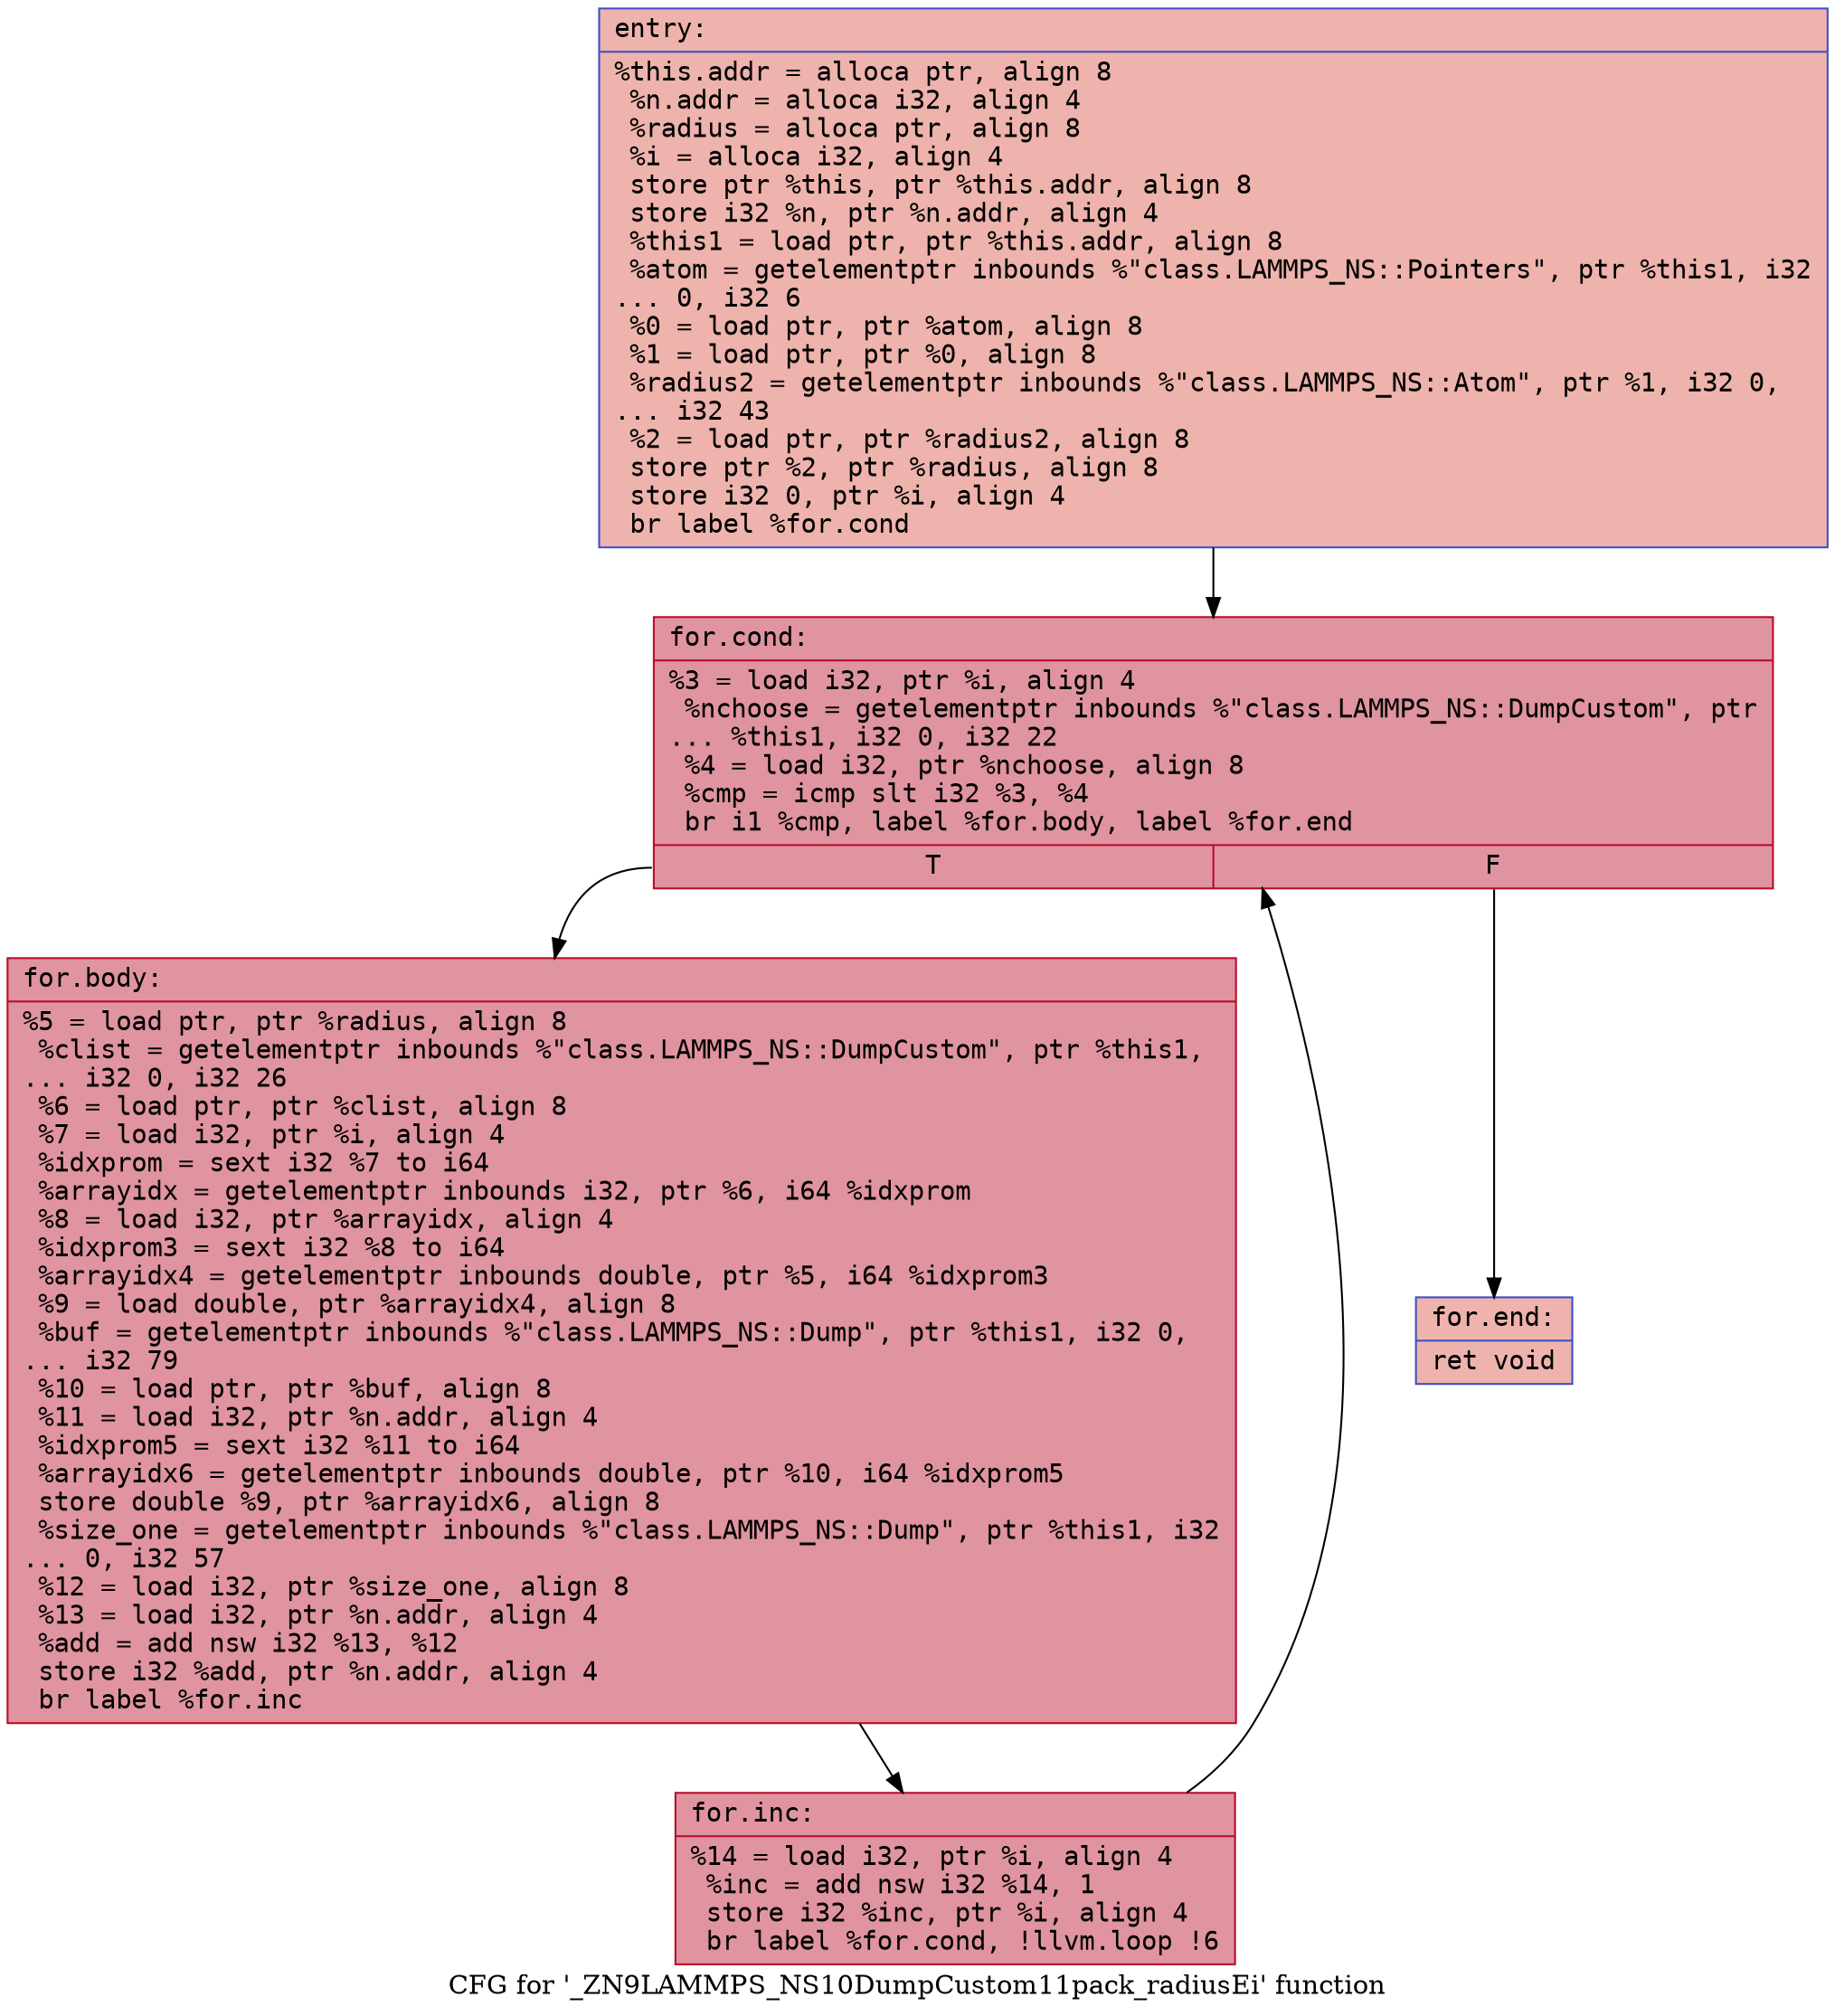 digraph "CFG for '_ZN9LAMMPS_NS10DumpCustom11pack_radiusEi' function" {
	label="CFG for '_ZN9LAMMPS_NS10DumpCustom11pack_radiusEi' function";

	Node0x55d03a8d9f50 [shape=record,color="#3d50c3ff", style=filled, fillcolor="#d6524470" fontname="Courier",label="{entry:\l|  %this.addr = alloca ptr, align 8\l  %n.addr = alloca i32, align 4\l  %radius = alloca ptr, align 8\l  %i = alloca i32, align 4\l  store ptr %this, ptr %this.addr, align 8\l  store i32 %n, ptr %n.addr, align 4\l  %this1 = load ptr, ptr %this.addr, align 8\l  %atom = getelementptr inbounds %\"class.LAMMPS_NS::Pointers\", ptr %this1, i32\l... 0, i32 6\l  %0 = load ptr, ptr %atom, align 8\l  %1 = load ptr, ptr %0, align 8\l  %radius2 = getelementptr inbounds %\"class.LAMMPS_NS::Atom\", ptr %1, i32 0,\l... i32 43\l  %2 = load ptr, ptr %radius2, align 8\l  store ptr %2, ptr %radius, align 8\l  store i32 0, ptr %i, align 4\l  br label %for.cond\l}"];
	Node0x55d03a8d9f50 -> Node0x55d03a8da7f0[tooltip="entry -> for.cond\nProbability 100.00%" ];
	Node0x55d03a8da7f0 [shape=record,color="#b70d28ff", style=filled, fillcolor="#b70d2870" fontname="Courier",label="{for.cond:\l|  %3 = load i32, ptr %i, align 4\l  %nchoose = getelementptr inbounds %\"class.LAMMPS_NS::DumpCustom\", ptr\l... %this1, i32 0, i32 22\l  %4 = load i32, ptr %nchoose, align 8\l  %cmp = icmp slt i32 %3, %4\l  br i1 %cmp, label %for.body, label %for.end\l|{<s0>T|<s1>F}}"];
	Node0x55d03a8da7f0:s0 -> Node0x55d03a8d9e30[tooltip="for.cond -> for.body\nProbability 96.88%" ];
	Node0x55d03a8da7f0:s1 -> Node0x55d03a8d9eb0[tooltip="for.cond -> for.end\nProbability 3.12%" ];
	Node0x55d03a8d9e30 [shape=record,color="#b70d28ff", style=filled, fillcolor="#b70d2870" fontname="Courier",label="{for.body:\l|  %5 = load ptr, ptr %radius, align 8\l  %clist = getelementptr inbounds %\"class.LAMMPS_NS::DumpCustom\", ptr %this1,\l... i32 0, i32 26\l  %6 = load ptr, ptr %clist, align 8\l  %7 = load i32, ptr %i, align 4\l  %idxprom = sext i32 %7 to i64\l  %arrayidx = getelementptr inbounds i32, ptr %6, i64 %idxprom\l  %8 = load i32, ptr %arrayidx, align 4\l  %idxprom3 = sext i32 %8 to i64\l  %arrayidx4 = getelementptr inbounds double, ptr %5, i64 %idxprom3\l  %9 = load double, ptr %arrayidx4, align 8\l  %buf = getelementptr inbounds %\"class.LAMMPS_NS::Dump\", ptr %this1, i32 0,\l... i32 79\l  %10 = load ptr, ptr %buf, align 8\l  %11 = load i32, ptr %n.addr, align 4\l  %idxprom5 = sext i32 %11 to i64\l  %arrayidx6 = getelementptr inbounds double, ptr %10, i64 %idxprom5\l  store double %9, ptr %arrayidx6, align 8\l  %size_one = getelementptr inbounds %\"class.LAMMPS_NS::Dump\", ptr %this1, i32\l... 0, i32 57\l  %12 = load i32, ptr %size_one, align 8\l  %13 = load i32, ptr %n.addr, align 4\l  %add = add nsw i32 %13, %12\l  store i32 %add, ptr %n.addr, align 4\l  br label %for.inc\l}"];
	Node0x55d03a8d9e30 -> Node0x55d03a8dac10[tooltip="for.body -> for.inc\nProbability 100.00%" ];
	Node0x55d03a8dac10 [shape=record,color="#b70d28ff", style=filled, fillcolor="#b70d2870" fontname="Courier",label="{for.inc:\l|  %14 = load i32, ptr %i, align 4\l  %inc = add nsw i32 %14, 1\l  store i32 %inc, ptr %i, align 4\l  br label %for.cond, !llvm.loop !6\l}"];
	Node0x55d03a8dac10 -> Node0x55d03a8da7f0[tooltip="for.inc -> for.cond\nProbability 100.00%" ];
	Node0x55d03a8d9eb0 [shape=record,color="#3d50c3ff", style=filled, fillcolor="#d6524470" fontname="Courier",label="{for.end:\l|  ret void\l}"];
}

